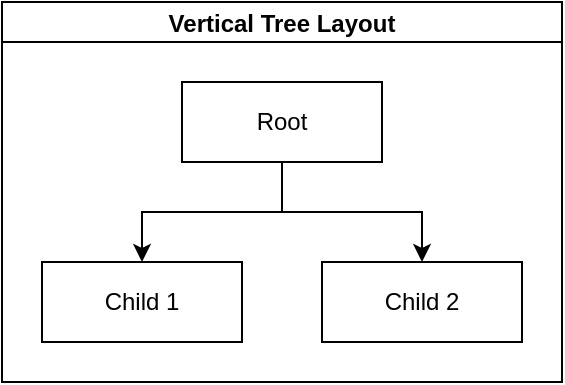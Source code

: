 <mxfile version="20.4.0" type="github">
  <diagram id="TQi7t6NpXrlLMQliiDbz" name="Business Problem">
    <mxGraphModel dx="868" dy="450" grid="1" gridSize="10" guides="1" tooltips="1" connect="1" arrows="1" fold="1" page="1" pageScale="1" pageWidth="850" pageHeight="1100" math="0" shadow="0">
      <root>
        <mxCell id="0" />
        <mxCell id="1" parent="0" />
        <mxCell id="cnXPWbjHOrQOqPqAnLGX-1" value="Vertical Tree Layout" style="swimlane;startSize=20;horizontal=1;childLayout=treeLayout;horizontalTree=0;resizable=0;containerType=tree;" vertex="1" parent="1">
          <mxGeometry x="290" y="10" width="280" height="190" as="geometry" />
        </mxCell>
        <mxCell id="cnXPWbjHOrQOqPqAnLGX-2" value="Root" style="whiteSpace=wrap;html=1;" vertex="1" parent="cnXPWbjHOrQOqPqAnLGX-1">
          <mxGeometry x="90" y="40" width="100" height="40" as="geometry" />
        </mxCell>
        <mxCell id="cnXPWbjHOrQOqPqAnLGX-3" value="Child 1" style="whiteSpace=wrap;html=1;" vertex="1" parent="cnXPWbjHOrQOqPqAnLGX-1">
          <mxGeometry x="20" y="130" width="100" height="40" as="geometry" />
        </mxCell>
        <mxCell id="cnXPWbjHOrQOqPqAnLGX-4" value="" style="edgeStyle=elbowEdgeStyle;elbow=vertical;html=1;rounded=0;" edge="1" parent="cnXPWbjHOrQOqPqAnLGX-1" source="cnXPWbjHOrQOqPqAnLGX-2" target="cnXPWbjHOrQOqPqAnLGX-3">
          <mxGeometry relative="1" as="geometry" />
        </mxCell>
        <mxCell id="cnXPWbjHOrQOqPqAnLGX-5" value="Child 2" style="whiteSpace=wrap;html=1;" vertex="1" parent="cnXPWbjHOrQOqPqAnLGX-1">
          <mxGeometry x="160" y="130" width="100" height="40" as="geometry" />
        </mxCell>
        <mxCell id="cnXPWbjHOrQOqPqAnLGX-6" value="" style="edgeStyle=elbowEdgeStyle;elbow=vertical;html=1;rounded=0;" edge="1" parent="cnXPWbjHOrQOqPqAnLGX-1" source="cnXPWbjHOrQOqPqAnLGX-2" target="cnXPWbjHOrQOqPqAnLGX-5">
          <mxGeometry relative="1" as="geometry" />
        </mxCell>
      </root>
    </mxGraphModel>
  </diagram>
</mxfile>
